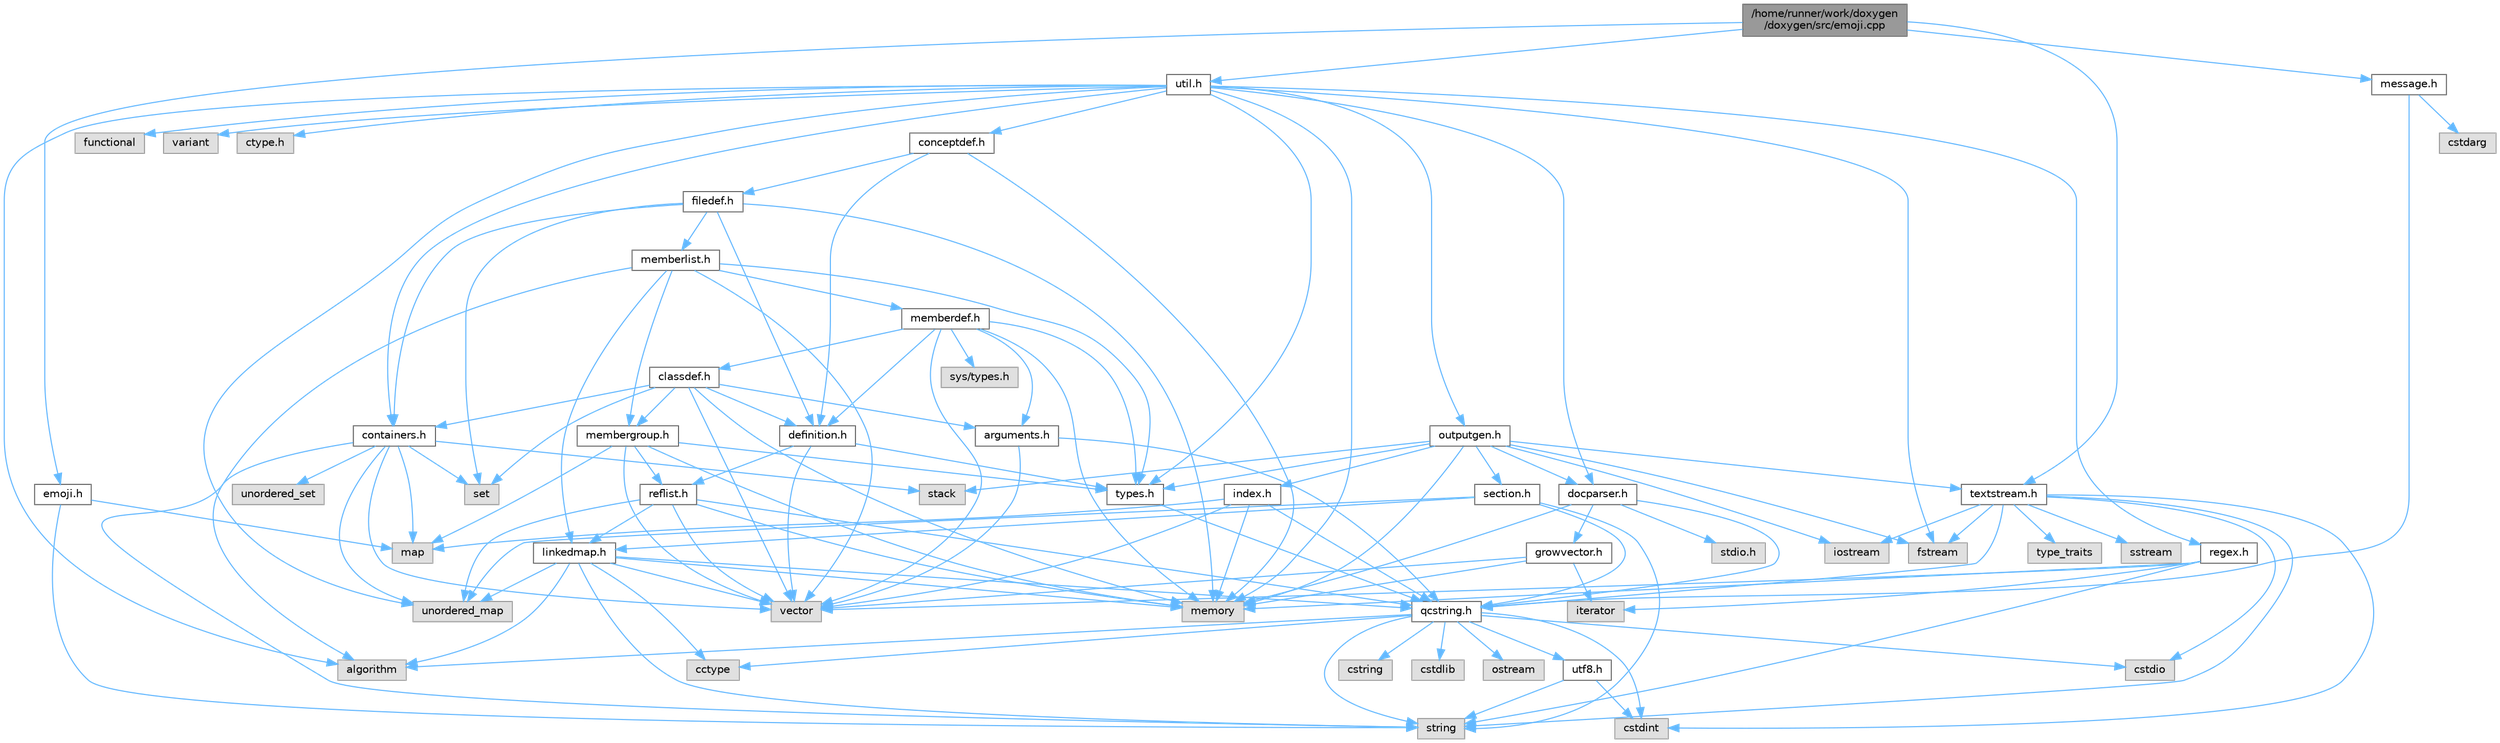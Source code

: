 digraph "/home/runner/work/doxygen/doxygen/src/emoji.cpp"
{
 // INTERACTIVE_SVG=YES
 // LATEX_PDF_SIZE
  bgcolor="transparent";
  edge [fontname=Helvetica,fontsize=10,labelfontname=Helvetica,labelfontsize=10];
  node [fontname=Helvetica,fontsize=10,shape=box,height=0.2,width=0.4];
  Node1 [id="Node000001",label="/home/runner/work/doxygen\l/doxygen/src/emoji.cpp",height=0.2,width=0.4,color="gray40", fillcolor="grey60", style="filled", fontcolor="black"];
  Node1 -> Node2 [id="edge1_Node000001_Node000002",color="steelblue1",style="solid"];
  Node2 [id="Node000002",label="emoji.h",height=0.2,width=0.4,color="grey40", fillcolor="white", style="filled",URL="$d6/dd3/emoji_8h.html",tooltip=" "];
  Node2 -> Node3 [id="edge2_Node000002_Node000003",color="steelblue1",style="solid"];
  Node3 [id="Node000003",label="map",height=0.2,width=0.4,color="grey60", fillcolor="#E0E0E0", style="filled"];
  Node2 -> Node4 [id="edge3_Node000002_Node000004",color="steelblue1",style="solid"];
  Node4 [id="Node000004",label="string",height=0.2,width=0.4,color="grey60", fillcolor="#E0E0E0", style="filled"];
  Node1 -> Node5 [id="edge4_Node000001_Node000005",color="steelblue1",style="solid"];
  Node5 [id="Node000005",label="message.h",height=0.2,width=0.4,color="grey40", fillcolor="white", style="filled",URL="$d2/d0d/message_8h.html",tooltip=" "];
  Node5 -> Node6 [id="edge5_Node000005_Node000006",color="steelblue1",style="solid"];
  Node6 [id="Node000006",label="cstdarg",height=0.2,width=0.4,color="grey60", fillcolor="#E0E0E0", style="filled"];
  Node5 -> Node7 [id="edge6_Node000005_Node000007",color="steelblue1",style="solid"];
  Node7 [id="Node000007",label="qcstring.h",height=0.2,width=0.4,color="grey40", fillcolor="white", style="filled",URL="$d7/d5c/qcstring_8h.html",tooltip=" "];
  Node7 -> Node4 [id="edge7_Node000007_Node000004",color="steelblue1",style="solid"];
  Node7 -> Node8 [id="edge8_Node000007_Node000008",color="steelblue1",style="solid"];
  Node8 [id="Node000008",label="algorithm",height=0.2,width=0.4,color="grey60", fillcolor="#E0E0E0", style="filled"];
  Node7 -> Node9 [id="edge9_Node000007_Node000009",color="steelblue1",style="solid"];
  Node9 [id="Node000009",label="cctype",height=0.2,width=0.4,color="grey60", fillcolor="#E0E0E0", style="filled"];
  Node7 -> Node10 [id="edge10_Node000007_Node000010",color="steelblue1",style="solid"];
  Node10 [id="Node000010",label="cstring",height=0.2,width=0.4,color="grey60", fillcolor="#E0E0E0", style="filled"];
  Node7 -> Node11 [id="edge11_Node000007_Node000011",color="steelblue1",style="solid"];
  Node11 [id="Node000011",label="cstdio",height=0.2,width=0.4,color="grey60", fillcolor="#E0E0E0", style="filled"];
  Node7 -> Node12 [id="edge12_Node000007_Node000012",color="steelblue1",style="solid"];
  Node12 [id="Node000012",label="cstdlib",height=0.2,width=0.4,color="grey60", fillcolor="#E0E0E0", style="filled"];
  Node7 -> Node13 [id="edge13_Node000007_Node000013",color="steelblue1",style="solid"];
  Node13 [id="Node000013",label="cstdint",height=0.2,width=0.4,color="grey60", fillcolor="#E0E0E0", style="filled"];
  Node7 -> Node14 [id="edge14_Node000007_Node000014",color="steelblue1",style="solid"];
  Node14 [id="Node000014",label="ostream",height=0.2,width=0.4,color="grey60", fillcolor="#E0E0E0", style="filled"];
  Node7 -> Node15 [id="edge15_Node000007_Node000015",color="steelblue1",style="solid"];
  Node15 [id="Node000015",label="utf8.h",height=0.2,width=0.4,color="grey40", fillcolor="white", style="filled",URL="$db/d7c/utf8_8h.html",tooltip="Various UTF8 related helper functions."];
  Node15 -> Node13 [id="edge16_Node000015_Node000013",color="steelblue1",style="solid"];
  Node15 -> Node4 [id="edge17_Node000015_Node000004",color="steelblue1",style="solid"];
  Node1 -> Node16 [id="edge18_Node000001_Node000016",color="steelblue1",style="solid"];
  Node16 [id="Node000016",label="util.h",height=0.2,width=0.4,color="grey40", fillcolor="white", style="filled",URL="$d8/d3c/util_8h.html",tooltip="A bunch of utility functions."];
  Node16 -> Node17 [id="edge19_Node000016_Node000017",color="steelblue1",style="solid"];
  Node17 [id="Node000017",label="memory",height=0.2,width=0.4,color="grey60", fillcolor="#E0E0E0", style="filled"];
  Node16 -> Node18 [id="edge20_Node000016_Node000018",color="steelblue1",style="solid"];
  Node18 [id="Node000018",label="unordered_map",height=0.2,width=0.4,color="grey60", fillcolor="#E0E0E0", style="filled"];
  Node16 -> Node8 [id="edge21_Node000016_Node000008",color="steelblue1",style="solid"];
  Node16 -> Node19 [id="edge22_Node000016_Node000019",color="steelblue1",style="solid"];
  Node19 [id="Node000019",label="functional",height=0.2,width=0.4,color="grey60", fillcolor="#E0E0E0", style="filled"];
  Node16 -> Node20 [id="edge23_Node000016_Node000020",color="steelblue1",style="solid"];
  Node20 [id="Node000020",label="fstream",height=0.2,width=0.4,color="grey60", fillcolor="#E0E0E0", style="filled"];
  Node16 -> Node21 [id="edge24_Node000016_Node000021",color="steelblue1",style="solid"];
  Node21 [id="Node000021",label="variant",height=0.2,width=0.4,color="grey60", fillcolor="#E0E0E0", style="filled"];
  Node16 -> Node22 [id="edge25_Node000016_Node000022",color="steelblue1",style="solid"];
  Node22 [id="Node000022",label="ctype.h",height=0.2,width=0.4,color="grey60", fillcolor="#E0E0E0", style="filled"];
  Node16 -> Node23 [id="edge26_Node000016_Node000023",color="steelblue1",style="solid"];
  Node23 [id="Node000023",label="types.h",height=0.2,width=0.4,color="grey40", fillcolor="white", style="filled",URL="$d9/d49/types_8h.html",tooltip="This file contains a number of basic enums and types."];
  Node23 -> Node7 [id="edge27_Node000023_Node000007",color="steelblue1",style="solid"];
  Node16 -> Node24 [id="edge28_Node000016_Node000024",color="steelblue1",style="solid"];
  Node24 [id="Node000024",label="docparser.h",height=0.2,width=0.4,color="grey40", fillcolor="white", style="filled",URL="$de/d9c/docparser_8h.html",tooltip=" "];
  Node24 -> Node25 [id="edge29_Node000024_Node000025",color="steelblue1",style="solid"];
  Node25 [id="Node000025",label="stdio.h",height=0.2,width=0.4,color="grey60", fillcolor="#E0E0E0", style="filled"];
  Node24 -> Node17 [id="edge30_Node000024_Node000017",color="steelblue1",style="solid"];
  Node24 -> Node7 [id="edge31_Node000024_Node000007",color="steelblue1",style="solid"];
  Node24 -> Node26 [id="edge32_Node000024_Node000026",color="steelblue1",style="solid"];
  Node26 [id="Node000026",label="growvector.h",height=0.2,width=0.4,color="grey40", fillcolor="white", style="filled",URL="$d7/d50/growvector_8h.html",tooltip=" "];
  Node26 -> Node27 [id="edge33_Node000026_Node000027",color="steelblue1",style="solid"];
  Node27 [id="Node000027",label="vector",height=0.2,width=0.4,color="grey60", fillcolor="#E0E0E0", style="filled"];
  Node26 -> Node17 [id="edge34_Node000026_Node000017",color="steelblue1",style="solid"];
  Node26 -> Node28 [id="edge35_Node000026_Node000028",color="steelblue1",style="solid"];
  Node28 [id="Node000028",label="iterator",height=0.2,width=0.4,color="grey60", fillcolor="#E0E0E0", style="filled"];
  Node16 -> Node29 [id="edge36_Node000016_Node000029",color="steelblue1",style="solid"];
  Node29 [id="Node000029",label="containers.h",height=0.2,width=0.4,color="grey40", fillcolor="white", style="filled",URL="$d5/d75/containers_8h.html",tooltip=" "];
  Node29 -> Node27 [id="edge37_Node000029_Node000027",color="steelblue1",style="solid"];
  Node29 -> Node4 [id="edge38_Node000029_Node000004",color="steelblue1",style="solid"];
  Node29 -> Node30 [id="edge39_Node000029_Node000030",color="steelblue1",style="solid"];
  Node30 [id="Node000030",label="set",height=0.2,width=0.4,color="grey60", fillcolor="#E0E0E0", style="filled"];
  Node29 -> Node3 [id="edge40_Node000029_Node000003",color="steelblue1",style="solid"];
  Node29 -> Node31 [id="edge41_Node000029_Node000031",color="steelblue1",style="solid"];
  Node31 [id="Node000031",label="unordered_set",height=0.2,width=0.4,color="grey60", fillcolor="#E0E0E0", style="filled"];
  Node29 -> Node18 [id="edge42_Node000029_Node000018",color="steelblue1",style="solid"];
  Node29 -> Node32 [id="edge43_Node000029_Node000032",color="steelblue1",style="solid"];
  Node32 [id="Node000032",label="stack",height=0.2,width=0.4,color="grey60", fillcolor="#E0E0E0", style="filled"];
  Node16 -> Node33 [id="edge44_Node000016_Node000033",color="steelblue1",style="solid"];
  Node33 [id="Node000033",label="outputgen.h",height=0.2,width=0.4,color="grey40", fillcolor="white", style="filled",URL="$df/d06/outputgen_8h.html",tooltip=" "];
  Node33 -> Node17 [id="edge45_Node000033_Node000017",color="steelblue1",style="solid"];
  Node33 -> Node32 [id="edge46_Node000033_Node000032",color="steelblue1",style="solid"];
  Node33 -> Node34 [id="edge47_Node000033_Node000034",color="steelblue1",style="solid"];
  Node34 [id="Node000034",label="iostream",height=0.2,width=0.4,color="grey60", fillcolor="#E0E0E0", style="filled"];
  Node33 -> Node20 [id="edge48_Node000033_Node000020",color="steelblue1",style="solid"];
  Node33 -> Node23 [id="edge49_Node000033_Node000023",color="steelblue1",style="solid"];
  Node33 -> Node35 [id="edge50_Node000033_Node000035",color="steelblue1",style="solid"];
  Node35 [id="Node000035",label="index.h",height=0.2,width=0.4,color="grey40", fillcolor="white", style="filled",URL="$d1/db5/index_8h.html",tooltip=" "];
  Node35 -> Node17 [id="edge51_Node000035_Node000017",color="steelblue1",style="solid"];
  Node35 -> Node27 [id="edge52_Node000035_Node000027",color="steelblue1",style="solid"];
  Node35 -> Node3 [id="edge53_Node000035_Node000003",color="steelblue1",style="solid"];
  Node35 -> Node7 [id="edge54_Node000035_Node000007",color="steelblue1",style="solid"];
  Node33 -> Node36 [id="edge55_Node000033_Node000036",color="steelblue1",style="solid"];
  Node36 [id="Node000036",label="section.h",height=0.2,width=0.4,color="grey40", fillcolor="white", style="filled",URL="$d1/d2a/section_8h.html",tooltip=" "];
  Node36 -> Node4 [id="edge56_Node000036_Node000004",color="steelblue1",style="solid"];
  Node36 -> Node18 [id="edge57_Node000036_Node000018",color="steelblue1",style="solid"];
  Node36 -> Node7 [id="edge58_Node000036_Node000007",color="steelblue1",style="solid"];
  Node36 -> Node37 [id="edge59_Node000036_Node000037",color="steelblue1",style="solid"];
  Node37 [id="Node000037",label="linkedmap.h",height=0.2,width=0.4,color="grey40", fillcolor="white", style="filled",URL="$da/de1/linkedmap_8h.html",tooltip=" "];
  Node37 -> Node18 [id="edge60_Node000037_Node000018",color="steelblue1",style="solid"];
  Node37 -> Node27 [id="edge61_Node000037_Node000027",color="steelblue1",style="solid"];
  Node37 -> Node17 [id="edge62_Node000037_Node000017",color="steelblue1",style="solid"];
  Node37 -> Node4 [id="edge63_Node000037_Node000004",color="steelblue1",style="solid"];
  Node37 -> Node8 [id="edge64_Node000037_Node000008",color="steelblue1",style="solid"];
  Node37 -> Node9 [id="edge65_Node000037_Node000009",color="steelblue1",style="solid"];
  Node37 -> Node7 [id="edge66_Node000037_Node000007",color="steelblue1",style="solid"];
  Node33 -> Node38 [id="edge67_Node000033_Node000038",color="steelblue1",style="solid"];
  Node38 [id="Node000038",label="textstream.h",height=0.2,width=0.4,color="grey40", fillcolor="white", style="filled",URL="$d4/d7d/textstream_8h.html",tooltip=" "];
  Node38 -> Node4 [id="edge68_Node000038_Node000004",color="steelblue1",style="solid"];
  Node38 -> Node34 [id="edge69_Node000038_Node000034",color="steelblue1",style="solid"];
  Node38 -> Node39 [id="edge70_Node000038_Node000039",color="steelblue1",style="solid"];
  Node39 [id="Node000039",label="sstream",height=0.2,width=0.4,color="grey60", fillcolor="#E0E0E0", style="filled"];
  Node38 -> Node13 [id="edge71_Node000038_Node000013",color="steelblue1",style="solid"];
  Node38 -> Node11 [id="edge72_Node000038_Node000011",color="steelblue1",style="solid"];
  Node38 -> Node20 [id="edge73_Node000038_Node000020",color="steelblue1",style="solid"];
  Node38 -> Node40 [id="edge74_Node000038_Node000040",color="steelblue1",style="solid"];
  Node40 [id="Node000040",label="type_traits",height=0.2,width=0.4,color="grey60", fillcolor="#E0E0E0", style="filled"];
  Node38 -> Node7 [id="edge75_Node000038_Node000007",color="steelblue1",style="solid"];
  Node33 -> Node24 [id="edge76_Node000033_Node000024",color="steelblue1",style="solid"];
  Node16 -> Node41 [id="edge77_Node000016_Node000041",color="steelblue1",style="solid"];
  Node41 [id="Node000041",label="regex.h",height=0.2,width=0.4,color="grey40", fillcolor="white", style="filled",URL="$d1/d21/regex_8h.html",tooltip=" "];
  Node41 -> Node17 [id="edge78_Node000041_Node000017",color="steelblue1",style="solid"];
  Node41 -> Node4 [id="edge79_Node000041_Node000004",color="steelblue1",style="solid"];
  Node41 -> Node27 [id="edge80_Node000041_Node000027",color="steelblue1",style="solid"];
  Node41 -> Node28 [id="edge81_Node000041_Node000028",color="steelblue1",style="solid"];
  Node16 -> Node42 [id="edge82_Node000016_Node000042",color="steelblue1",style="solid"];
  Node42 [id="Node000042",label="conceptdef.h",height=0.2,width=0.4,color="grey40", fillcolor="white", style="filled",URL="$da/df1/conceptdef_8h.html",tooltip=" "];
  Node42 -> Node17 [id="edge83_Node000042_Node000017",color="steelblue1",style="solid"];
  Node42 -> Node43 [id="edge84_Node000042_Node000043",color="steelblue1",style="solid"];
  Node43 [id="Node000043",label="definition.h",height=0.2,width=0.4,color="grey40", fillcolor="white", style="filled",URL="$df/da1/definition_8h.html",tooltip=" "];
  Node43 -> Node27 [id="edge85_Node000043_Node000027",color="steelblue1",style="solid"];
  Node43 -> Node23 [id="edge86_Node000043_Node000023",color="steelblue1",style="solid"];
  Node43 -> Node44 [id="edge87_Node000043_Node000044",color="steelblue1",style="solid"];
  Node44 [id="Node000044",label="reflist.h",height=0.2,width=0.4,color="grey40", fillcolor="white", style="filled",URL="$d1/d02/reflist_8h.html",tooltip=" "];
  Node44 -> Node27 [id="edge88_Node000044_Node000027",color="steelblue1",style="solid"];
  Node44 -> Node18 [id="edge89_Node000044_Node000018",color="steelblue1",style="solid"];
  Node44 -> Node17 [id="edge90_Node000044_Node000017",color="steelblue1",style="solid"];
  Node44 -> Node7 [id="edge91_Node000044_Node000007",color="steelblue1",style="solid"];
  Node44 -> Node37 [id="edge92_Node000044_Node000037",color="steelblue1",style="solid"];
  Node42 -> Node45 [id="edge93_Node000042_Node000045",color="steelblue1",style="solid"];
  Node45 [id="Node000045",label="filedef.h",height=0.2,width=0.4,color="grey40", fillcolor="white", style="filled",URL="$d4/d3a/filedef_8h.html",tooltip=" "];
  Node45 -> Node17 [id="edge94_Node000045_Node000017",color="steelblue1",style="solid"];
  Node45 -> Node30 [id="edge95_Node000045_Node000030",color="steelblue1",style="solid"];
  Node45 -> Node43 [id="edge96_Node000045_Node000043",color="steelblue1",style="solid"];
  Node45 -> Node46 [id="edge97_Node000045_Node000046",color="steelblue1",style="solid"];
  Node46 [id="Node000046",label="memberlist.h",height=0.2,width=0.4,color="grey40", fillcolor="white", style="filled",URL="$dd/d78/memberlist_8h.html",tooltip=" "];
  Node46 -> Node27 [id="edge98_Node000046_Node000027",color="steelblue1",style="solid"];
  Node46 -> Node8 [id="edge99_Node000046_Node000008",color="steelblue1",style="solid"];
  Node46 -> Node47 [id="edge100_Node000046_Node000047",color="steelblue1",style="solid"];
  Node47 [id="Node000047",label="memberdef.h",height=0.2,width=0.4,color="grey40", fillcolor="white", style="filled",URL="$d4/d46/memberdef_8h.html",tooltip=" "];
  Node47 -> Node27 [id="edge101_Node000047_Node000027",color="steelblue1",style="solid"];
  Node47 -> Node17 [id="edge102_Node000047_Node000017",color="steelblue1",style="solid"];
  Node47 -> Node48 [id="edge103_Node000047_Node000048",color="steelblue1",style="solid"];
  Node48 [id="Node000048",label="sys/types.h",height=0.2,width=0.4,color="grey60", fillcolor="#E0E0E0", style="filled"];
  Node47 -> Node23 [id="edge104_Node000047_Node000023",color="steelblue1",style="solid"];
  Node47 -> Node43 [id="edge105_Node000047_Node000043",color="steelblue1",style="solid"];
  Node47 -> Node49 [id="edge106_Node000047_Node000049",color="steelblue1",style="solid"];
  Node49 [id="Node000049",label="arguments.h",height=0.2,width=0.4,color="grey40", fillcolor="white", style="filled",URL="$df/d9b/arguments_8h.html",tooltip=" "];
  Node49 -> Node27 [id="edge107_Node000049_Node000027",color="steelblue1",style="solid"];
  Node49 -> Node7 [id="edge108_Node000049_Node000007",color="steelblue1",style="solid"];
  Node47 -> Node50 [id="edge109_Node000047_Node000050",color="steelblue1",style="solid"];
  Node50 [id="Node000050",label="classdef.h",height=0.2,width=0.4,color="grey40", fillcolor="white", style="filled",URL="$d1/da6/classdef_8h.html",tooltip=" "];
  Node50 -> Node17 [id="edge110_Node000050_Node000017",color="steelblue1",style="solid"];
  Node50 -> Node27 [id="edge111_Node000050_Node000027",color="steelblue1",style="solid"];
  Node50 -> Node30 [id="edge112_Node000050_Node000030",color="steelblue1",style="solid"];
  Node50 -> Node29 [id="edge113_Node000050_Node000029",color="steelblue1",style="solid"];
  Node50 -> Node43 [id="edge114_Node000050_Node000043",color="steelblue1",style="solid"];
  Node50 -> Node49 [id="edge115_Node000050_Node000049",color="steelblue1",style="solid"];
  Node50 -> Node51 [id="edge116_Node000050_Node000051",color="steelblue1",style="solid"];
  Node51 [id="Node000051",label="membergroup.h",height=0.2,width=0.4,color="grey40", fillcolor="white", style="filled",URL="$d9/d11/membergroup_8h.html",tooltip=" "];
  Node51 -> Node27 [id="edge117_Node000051_Node000027",color="steelblue1",style="solid"];
  Node51 -> Node3 [id="edge118_Node000051_Node000003",color="steelblue1",style="solid"];
  Node51 -> Node17 [id="edge119_Node000051_Node000017",color="steelblue1",style="solid"];
  Node51 -> Node23 [id="edge120_Node000051_Node000023",color="steelblue1",style="solid"];
  Node51 -> Node44 [id="edge121_Node000051_Node000044",color="steelblue1",style="solid"];
  Node46 -> Node37 [id="edge122_Node000046_Node000037",color="steelblue1",style="solid"];
  Node46 -> Node23 [id="edge123_Node000046_Node000023",color="steelblue1",style="solid"];
  Node46 -> Node51 [id="edge124_Node000046_Node000051",color="steelblue1",style="solid"];
  Node45 -> Node29 [id="edge125_Node000045_Node000029",color="steelblue1",style="solid"];
  Node1 -> Node38 [id="edge126_Node000001_Node000038",color="steelblue1",style="solid"];
}
